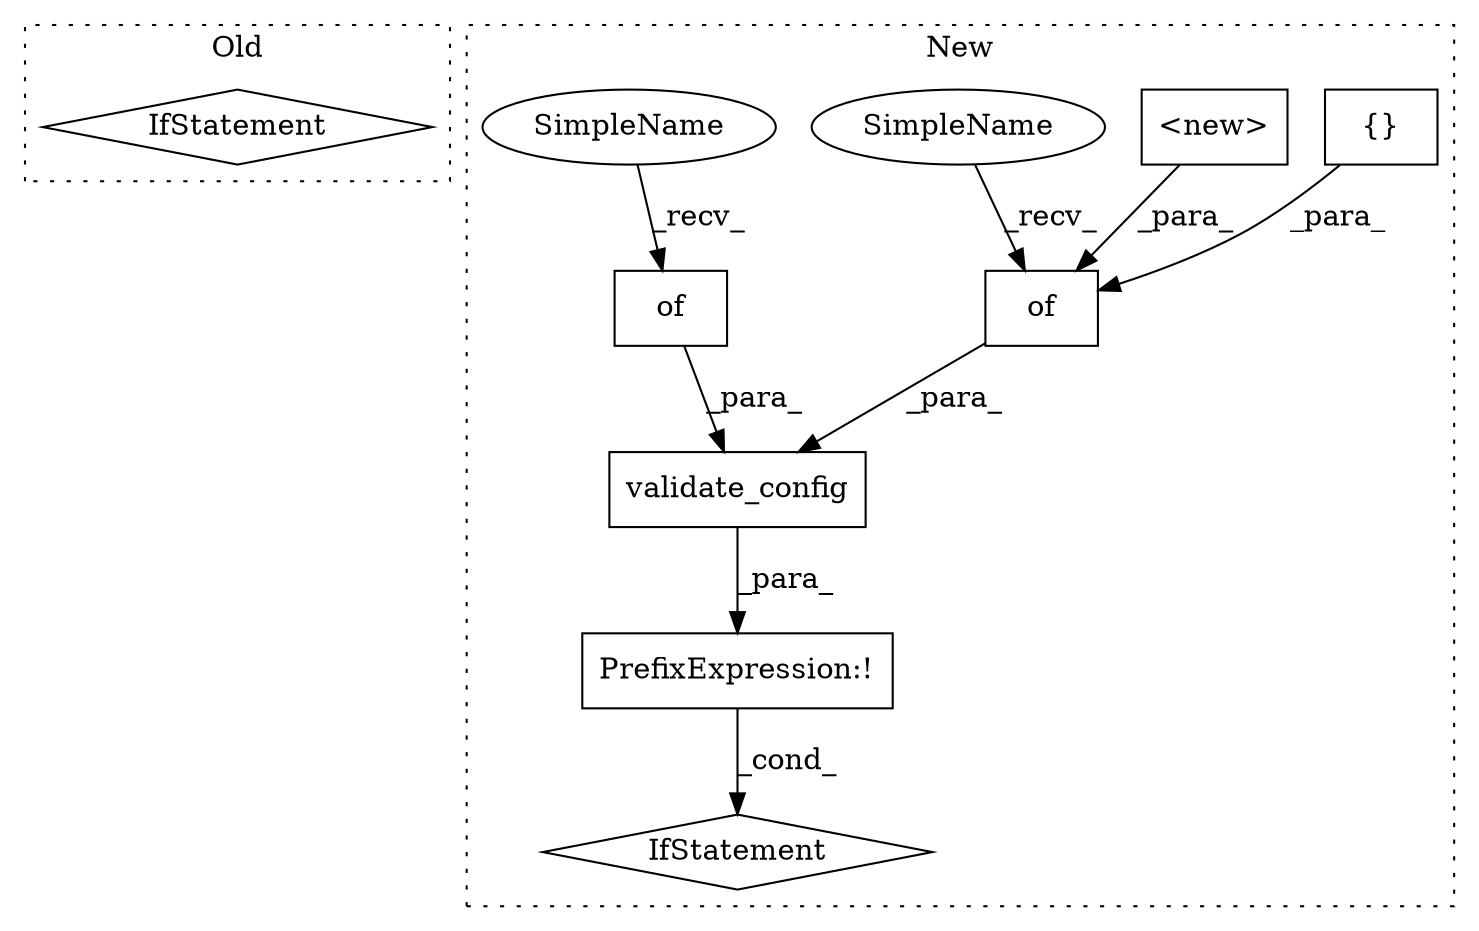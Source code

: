 digraph G {
subgraph cluster0 {
1 [label="IfStatement" a="25" s="867,901" l="8,2" shape="diamond"];
label = "Old";
style="dotted";
}
subgraph cluster1 {
2 [label="validate_config" a="32" s="995,1091" l="16,1" shape="box"];
3 [label="of" a="32" s="1043,1082" l="3,1" shape="box"];
4 [label="PrefixExpression:!" a="38" s="994" l="1" shape="box"];
5 [label="of" a="32" s="1015,1037" l="3,1" shape="box"];
6 [label="{}" a="4" s="1068,1081" l="1,1" shape="box"];
7 [label="IfStatement" a="25" s="990,1092" l="4,2" shape="diamond"];
8 [label="<new>" a="14" s="1046" l="12" shape="box"];
9 [label="SimpleName" a="42" s="1039" l="3" shape="ellipse"];
10 [label="SimpleName" a="42" s="1011" l="3" shape="ellipse"];
label = "New";
style="dotted";
}
2 -> 4 [label="_para_"];
3 -> 2 [label="_para_"];
4 -> 7 [label="_cond_"];
5 -> 2 [label="_para_"];
6 -> 3 [label="_para_"];
8 -> 3 [label="_para_"];
9 -> 3 [label="_recv_"];
10 -> 5 [label="_recv_"];
}